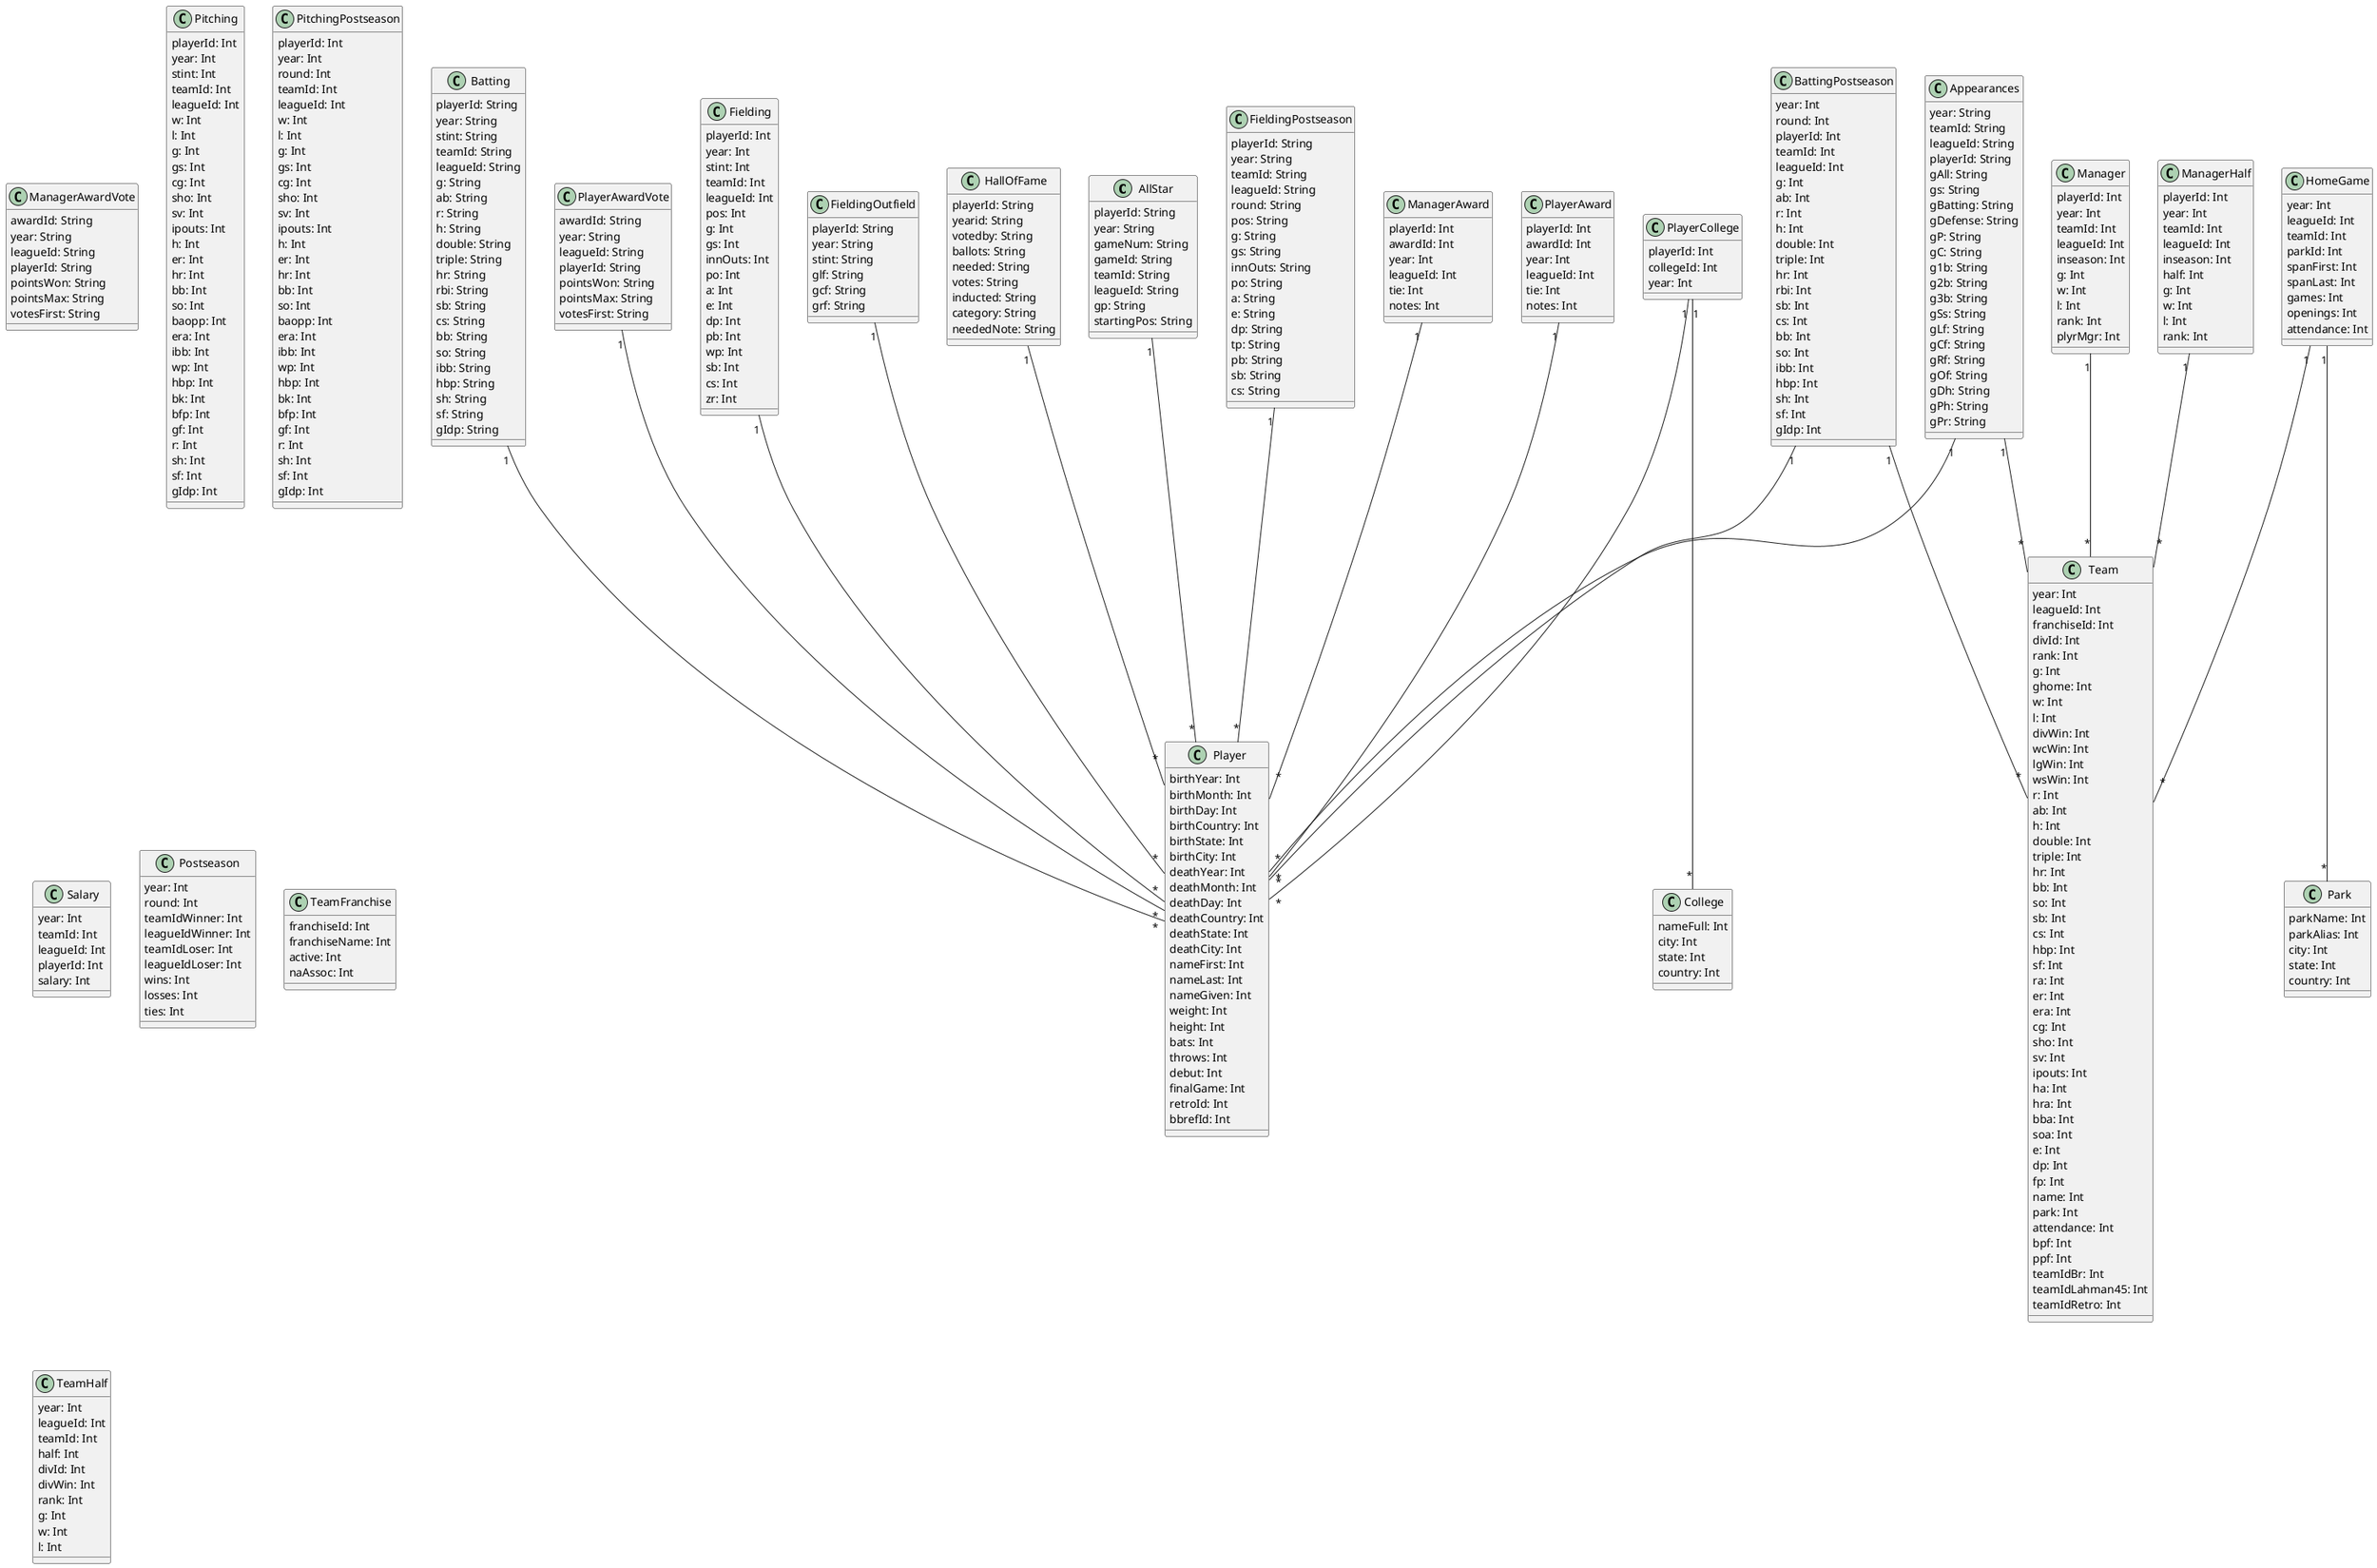 @startuml "Baseball1"


class AllStar{
  playerId: String
  year: String
  gameNum: String
  gameId: String
  teamId: String
  leagueId: String
  gp: String
  startingPos: String
}

class Appearances{
  year: String
  teamId: String
  leagueId: String
  playerId: String
  gAll: String
  gs: String
  gBatting: String
  gDefense: String
  gP: String
  gC: String
  g1b: String
  g2b: String
  g3b: String
  gSs: String
  gLf: String
  gCf: String
  gRf: String
  gOf: String
  gDh: String
  gPh: String
  gPr: String
}

class ManagerAward{
  playerId: Int
  awardId: Int
  year: Int
  leagueId: Int
  tie: Int
  notes: Int
}

class PlayerAward{
  playerId: Int
  awardId: Int
  year: Int
  leagueId: Int
  tie: Int
  notes: Int
}

class ManagerAwardVote{
  awardId: String
  year: String
  leagueId: String
  playerId: String
  pointsWon: String
  pointsMax: String
  votesFirst: String
}

class PlayerAwardVote{
  awardId: String
  year: String
  leagueId: String
  playerId: String
  pointsWon: String
  pointsMax: String
  votesFirst: String
}

class Batting{
  playerId: String
  year: String
  stint: String
  teamId: String
  leagueId: String
  g: String
  ab: String
  r: String
  h: String
  double: String
  triple: String
  hr: String
  rbi: String
  sb: String
  cs: String
  bb: String
  so: String
  ibb: String
  hbp: String
  sh: String
  sf: String
  gIdp: String
}

class BattingPostseason{
  year: Int
  round: Int
  playerId: Int
  teamId: Int
  leagueId: Int
  g: Int
  ab: Int
  r: Int
  h: Int
  double: Int
  triple: Int
  hr: Int
  rbi: Int
  sb: Int
  cs: Int
  bb: Int
  so: Int
  ibb: Int
  hbp: Int
  sh: Int
  sf: Int
  gIdp: Int
}

class PlayerCollege{
  playerId: Int
  collegeId: Int
  year: Int
}

class Fielding{
  playerId: Int
  year: Int
  stint: Int
  teamId: Int
  leagueId: Int
  pos: Int
  g: Int
  gs: Int
  innOuts: Int
  po: Int
  a: Int
  e: Int
  dp: Int
  pb: Int
  wp: Int
  sb: Int
  cs: Int
  zr: Int
}

class FieldingOutfield{
  playerId: String
  year: String
  stint: String
  glf: String
  gcf: String
  grf: String
}

class FieldingPostseason{
  playerId: String
  year: String
  teamId: String
  leagueId: String
  round: String
  pos: String
  g: String
  gs: String
  innOuts: String
  po: String
  a: String
  e: String
  dp: String
  tp: String
  pb: String
  sb: String
  cs: String
}

class HallOfFame{
  playerId: String
  yearid: String
  votedby: String
  ballots: String
  needed: String
  votes: String
  inducted: String
  category: String
  neededNote: String
}

class HomeGame{
  year: Int
  leagueId: Int
  teamId: Int
  parkId: Int
  spanFirst: Int
  spanLast: Int
  games: Int
  openings: Int
  attendance: Int
}

class Manager{
  playerId: Int
  year: Int
  teamId: Int
  leagueId: Int
  inseason: Int
  g: Int
  w: Int
  l: Int
  rank: Int
  plyrMgr: Int
}

class ManagerHalf{
  playerId: Int
  year: Int
  teamId: Int
  leagueId: Int
  inseason: Int
  half: Int
  g: Int
  w: Int
  l: Int
  rank: Int
}

class Player{
  birthYear: Int
  birthMonth: Int
  birthDay: Int
  birthCountry: Int
  birthState: Int
  birthCity: Int
  deathYear: Int
  deathMonth: Int
  deathDay: Int
  deathCountry: Int
  deathState: Int
  deathCity: Int
  nameFirst: Int
  nameLast: Int
  nameGiven: Int
  weight: Int
  height: Int
  bats: Int
  throws: Int
  debut: Int
  finalGame: Int
  retroId: Int
  bbrefId: Int
}

class Park{
  parkName: Int
  parkAlias: Int
  city: Int
  state: Int
  country: Int
}

class Pitching{
  playerId: Int
  year: Int
  stint: Int
  teamId: Int
  leagueId: Int
  w: Int
  l: Int
  g: Int
  gs: Int
  cg: Int
  sho: Int
  sv: Int
  ipouts: Int
  h: Int
  er: Int
  hr: Int
  bb: Int
  so: Int
  baopp: Int
  era: Int
  ibb: Int
  wp: Int
  hbp: Int
  bk: Int
  bfp: Int
  gf: Int
  r: Int
  sh: Int
  sf: Int
  gIdp: Int
}

class PitchingPostseason{
  playerId: Int
  year: Int
  round: Int
  teamId: Int
  leagueId: Int
  w: Int
  l: Int
  g: Int
  gs: Int
  cg: Int
  sho: Int
  sv: Int
  ipouts: Int
  h: Int
  er: Int
  hr: Int
  bb: Int
  so: Int
  baopp: Int
  era: Int
  ibb: Int
  wp: Int
  hbp: Int
  bk: Int
  bfp: Int
  gf: Int
  r: Int
  sh: Int
  sf: Int
  gIdp: Int
}

class Salary{
  year: Int
  teamId: Int
  leagueId: Int
  playerId: Int
  salary: Int
}

class College{
  nameFull: Int
  city: Int
  state: Int
  country: Int
}

class Postseason{
  year: Int
  round: Int
  teamIdWinner: Int
  leagueIdWinner: Int
  teamIdLoser: Int
  leagueIdLoser: Int
  wins: Int
  losses: Int
  ties: Int
}

class Team{
  year: Int
  leagueId: Int
  franchiseId: Int
  divId: Int
  rank: Int
  g: Int
  ghome: Int
  w: Int
  l: Int
  divWin: Int
  wcWin: Int
  lgWin: Int
  wsWin: Int
  r: Int
  ab: Int
  h: Int
  double: Int
  triple: Int
  hr: Int
  bb: Int
  so: Int
  sb: Int
  cs: Int
  hbp: Int
  sf: Int
  ra: Int
  er: Int
  era: Int
  cg: Int
  sho: Int
  sv: Int
  ipouts: Int
  ha: Int
  hra: Int
  bba: Int
  soa: Int
  e: Int
  dp: Int
  fp: Int
  name: Int
  park: Int
  attendance: Int
  bpf: Int
  ppf: Int
  teamIdBr: Int
  teamIdLahman45: Int
  teamIdRetro: Int
}

class TeamFranchise{
  franchiseId: Int
  franchiseName: Int
  active: Int
  naAssoc: Int
}

class TeamHalf{
  year: Int
  leagueId: Int
  teamId: Int
  half: Int
  divId: Int
  divWin: Int
  rank: Int
  g: Int
  w: Int
  l: Int
}



AllStar "1" -- "*" Player

Appearances "1" -- "*" Team

Appearances "1" -- "*" Player

ManagerAward "1" -- "*" Player

PlayerAward "1" -- "*" Player

PlayerAwardVote "1" -- "*" Player

Batting "1" -- "*" Player

BattingPostseason "1" -- "*" Player

BattingPostseason "1" -- "*" Team

PlayerCollege "1" -- "*" Player

PlayerCollege "1" -- "*" College

Fielding "1" -- "*" Player

FieldingOutfield "1" -- "*" Player

FieldingPostseason "1" -- "*" Player

HallOfFame "1" -- "*" Player

HomeGame "1" -- "*" Team

HomeGame "1" -- "*" Park

Manager "1" -- "*" Team

ManagerHalf "1" -- "*" Team


@enduml